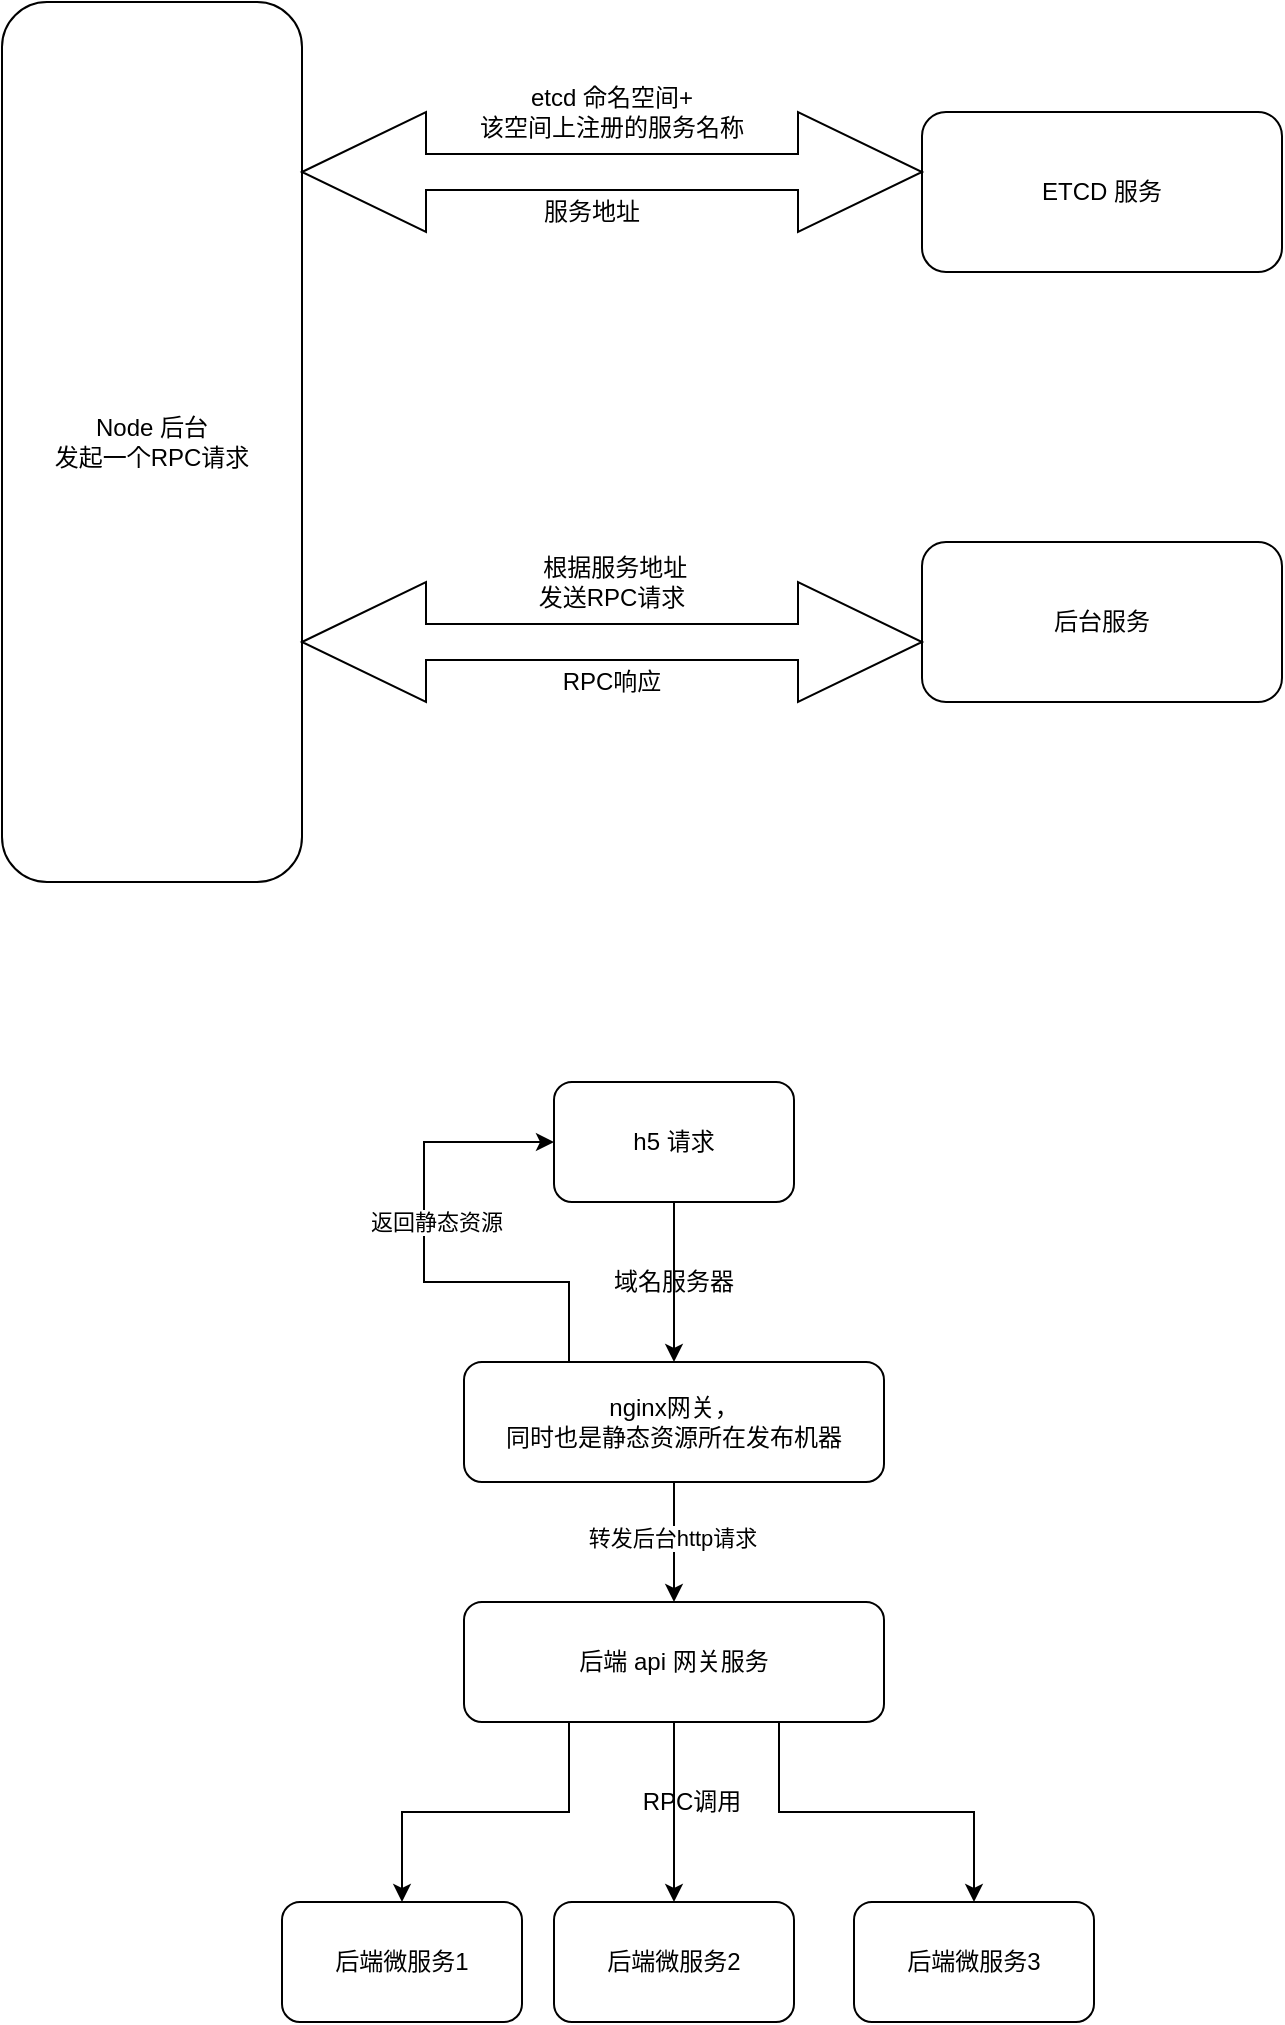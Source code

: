 <mxfile version="14.2.9" type="github">
  <diagram id="KGO9RCgu3UFrPwI6bHZ9" name="Page-1">
    <mxGraphModel dx="1172" dy="741" grid="1" gridSize="10" guides="1" tooltips="1" connect="1" arrows="1" fold="1" page="1" pageScale="1" pageWidth="827" pageHeight="1169" math="0" shadow="0">
      <root>
        <mxCell id="0" />
        <mxCell id="1" parent="0" />
        <mxCell id="x-1Xr5X_kJv5rw9ZrKIV-71" value="Node 后台&lt;br&gt;发起一个RPC请求" style="rounded=1;whiteSpace=wrap;html=1;" parent="1" vertex="1">
          <mxGeometry x="94" y="70" width="150" height="440" as="geometry" />
        </mxCell>
        <mxCell id="x-1Xr5X_kJv5rw9ZrKIV-72" value="ETCD 服务" style="rounded=1;whiteSpace=wrap;html=1;" parent="1" vertex="1">
          <mxGeometry x="554" y="125" width="180" height="80" as="geometry" />
        </mxCell>
        <mxCell id="x-1Xr5X_kJv5rw9ZrKIV-76" value="" style="shape=doubleArrow;whiteSpace=wrap;html=1;" parent="1" vertex="1">
          <mxGeometry x="244" y="125" width="310" height="60" as="geometry" />
        </mxCell>
        <mxCell id="x-1Xr5X_kJv5rw9ZrKIV-78" value="etcd 命名空间+&lt;br&gt;该空间上注册的服务名称" style="text;html=1;strokeColor=none;fillColor=none;align=center;verticalAlign=middle;whiteSpace=wrap;rounded=0;" parent="1" vertex="1">
          <mxGeometry x="304" y="120" width="190" height="10" as="geometry" />
        </mxCell>
        <mxCell id="x-1Xr5X_kJv5rw9ZrKIV-79" value="服务地址" style="text;html=1;strokeColor=none;fillColor=none;align=center;verticalAlign=middle;whiteSpace=wrap;rounded=0;" parent="1" vertex="1">
          <mxGeometry x="334" y="165" width="110" height="20" as="geometry" />
        </mxCell>
        <mxCell id="x-1Xr5X_kJv5rw9ZrKIV-80" value="后台服务" style="rounded=1;whiteSpace=wrap;html=1;" parent="1" vertex="1">
          <mxGeometry x="554" y="340" width="180" height="80" as="geometry" />
        </mxCell>
        <mxCell id="x-1Xr5X_kJv5rw9ZrKIV-81" value="" style="shape=doubleArrow;whiteSpace=wrap;html=1;" parent="1" vertex="1">
          <mxGeometry x="244" y="360" width="310" height="60" as="geometry" />
        </mxCell>
        <mxCell id="x-1Xr5X_kJv5rw9ZrKIV-82" value="&amp;nbsp;根据服务地址&lt;br&gt;发送RPC请求" style="text;html=1;strokeColor=none;fillColor=none;align=center;verticalAlign=middle;whiteSpace=wrap;rounded=0;" parent="1" vertex="1">
          <mxGeometry x="329" y="340" width="140" height="40" as="geometry" />
        </mxCell>
        <mxCell id="x-1Xr5X_kJv5rw9ZrKIV-83" value="RPC响应" style="text;html=1;strokeColor=none;fillColor=none;align=center;verticalAlign=middle;whiteSpace=wrap;rounded=0;" parent="1" vertex="1">
          <mxGeometry x="354" y="400" width="90" height="20" as="geometry" />
        </mxCell>
        <mxCell id="jWdivI3Rdq9qjJ7Igxuj-3" value="" style="edgeStyle=orthogonalEdgeStyle;rounded=0;orthogonalLoop=1;jettySize=auto;html=1;" edge="1" parent="1" source="jWdivI3Rdq9qjJ7Igxuj-1" target="jWdivI3Rdq9qjJ7Igxuj-2">
          <mxGeometry relative="1" as="geometry" />
        </mxCell>
        <mxCell id="jWdivI3Rdq9qjJ7Igxuj-1" value="h5 请求" style="rounded=1;whiteSpace=wrap;html=1;" vertex="1" parent="1">
          <mxGeometry x="370" y="610" width="120" height="60" as="geometry" />
        </mxCell>
        <mxCell id="jWdivI3Rdq9qjJ7Igxuj-6" value="" style="edgeStyle=orthogonalEdgeStyle;rounded=0;orthogonalLoop=1;jettySize=auto;html=1;" edge="1" parent="1" source="jWdivI3Rdq9qjJ7Igxuj-2" target="jWdivI3Rdq9qjJ7Igxuj-5">
          <mxGeometry relative="1" as="geometry" />
        </mxCell>
        <mxCell id="jWdivI3Rdq9qjJ7Igxuj-20" value="转发后台http请求" style="edgeLabel;html=1;align=center;verticalAlign=middle;resizable=0;points=[];" vertex="1" connectable="0" parent="jWdivI3Rdq9qjJ7Igxuj-6">
          <mxGeometry x="-0.067" y="-1" relative="1" as="geometry">
            <mxPoint as="offset" />
          </mxGeometry>
        </mxCell>
        <mxCell id="jWdivI3Rdq9qjJ7Igxuj-18" style="edgeStyle=orthogonalEdgeStyle;rounded=0;orthogonalLoop=1;jettySize=auto;html=1;exitX=0.25;exitY=0;exitDx=0;exitDy=0;entryX=0;entryY=0.5;entryDx=0;entryDy=0;" edge="1" parent="1" source="jWdivI3Rdq9qjJ7Igxuj-2" target="jWdivI3Rdq9qjJ7Igxuj-1">
          <mxGeometry relative="1" as="geometry" />
        </mxCell>
        <mxCell id="jWdivI3Rdq9qjJ7Igxuj-19" value="返回静态资源" style="edgeLabel;html=1;align=center;verticalAlign=middle;resizable=0;points=[];" vertex="1" connectable="0" parent="jWdivI3Rdq9qjJ7Igxuj-18">
          <mxGeometry x="-0.374" relative="1" as="geometry">
            <mxPoint x="-29.5" y="-30" as="offset" />
          </mxGeometry>
        </mxCell>
        <mxCell id="jWdivI3Rdq9qjJ7Igxuj-2" value="nginx网关，&lt;br&gt;同时也是静态资源所在发布机器" style="whiteSpace=wrap;html=1;rounded=1;" vertex="1" parent="1">
          <mxGeometry x="325" y="750" width="210" height="60" as="geometry" />
        </mxCell>
        <mxCell id="jWdivI3Rdq9qjJ7Igxuj-4" value="域名服务器" style="text;html=1;strokeColor=none;fillColor=none;align=center;verticalAlign=middle;whiteSpace=wrap;rounded=0;" vertex="1" parent="1">
          <mxGeometry x="380" y="700" width="100" height="20" as="geometry" />
        </mxCell>
        <mxCell id="jWdivI3Rdq9qjJ7Igxuj-10" style="edgeStyle=orthogonalEdgeStyle;rounded=0;orthogonalLoop=1;jettySize=auto;html=1;exitX=0.25;exitY=1;exitDx=0;exitDy=0;entryX=0.5;entryY=0;entryDx=0;entryDy=0;" edge="1" parent="1" source="jWdivI3Rdq9qjJ7Igxuj-5" target="jWdivI3Rdq9qjJ7Igxuj-7">
          <mxGeometry relative="1" as="geometry" />
        </mxCell>
        <mxCell id="jWdivI3Rdq9qjJ7Igxuj-11" style="edgeStyle=orthogonalEdgeStyle;rounded=0;orthogonalLoop=1;jettySize=auto;html=1;exitX=0.5;exitY=1;exitDx=0;exitDy=0;entryX=0.5;entryY=0;entryDx=0;entryDy=0;" edge="1" parent="1" source="jWdivI3Rdq9qjJ7Igxuj-5" target="jWdivI3Rdq9qjJ7Igxuj-8">
          <mxGeometry relative="1" as="geometry">
            <mxPoint x="430" y="980" as="sourcePoint" />
          </mxGeometry>
        </mxCell>
        <mxCell id="jWdivI3Rdq9qjJ7Igxuj-13" style="edgeStyle=orthogonalEdgeStyle;rounded=0;orthogonalLoop=1;jettySize=auto;html=1;exitX=0.75;exitY=1;exitDx=0;exitDy=0;entryX=0.5;entryY=0;entryDx=0;entryDy=0;" edge="1" parent="1" source="jWdivI3Rdq9qjJ7Igxuj-5" target="jWdivI3Rdq9qjJ7Igxuj-9">
          <mxGeometry relative="1" as="geometry" />
        </mxCell>
        <mxCell id="jWdivI3Rdq9qjJ7Igxuj-5" value="后端 api 网关服务" style="whiteSpace=wrap;html=1;rounded=1;" vertex="1" parent="1">
          <mxGeometry x="325" y="870" width="210" height="60" as="geometry" />
        </mxCell>
        <mxCell id="jWdivI3Rdq9qjJ7Igxuj-7" value="后端微服务1" style="rounded=1;whiteSpace=wrap;html=1;" vertex="1" parent="1">
          <mxGeometry x="234" y="1020" width="120" height="60" as="geometry" />
        </mxCell>
        <mxCell id="jWdivI3Rdq9qjJ7Igxuj-8" value="&lt;span&gt;后端微服务2&lt;/span&gt;" style="rounded=1;whiteSpace=wrap;html=1;" vertex="1" parent="1">
          <mxGeometry x="370" y="1020" width="120" height="60" as="geometry" />
        </mxCell>
        <mxCell id="jWdivI3Rdq9qjJ7Igxuj-9" value="&lt;span&gt;后端微服务3&lt;/span&gt;" style="rounded=1;whiteSpace=wrap;html=1;" vertex="1" parent="1">
          <mxGeometry x="520" y="1020" width="120" height="60" as="geometry" />
        </mxCell>
        <mxCell id="jWdivI3Rdq9qjJ7Igxuj-16" value="RPC调用" style="text;html=1;strokeColor=none;fillColor=none;align=center;verticalAlign=middle;whiteSpace=wrap;rounded=0;" vertex="1" parent="1">
          <mxGeometry x="409" y="960" width="60" height="20" as="geometry" />
        </mxCell>
      </root>
    </mxGraphModel>
  </diagram>
</mxfile>
